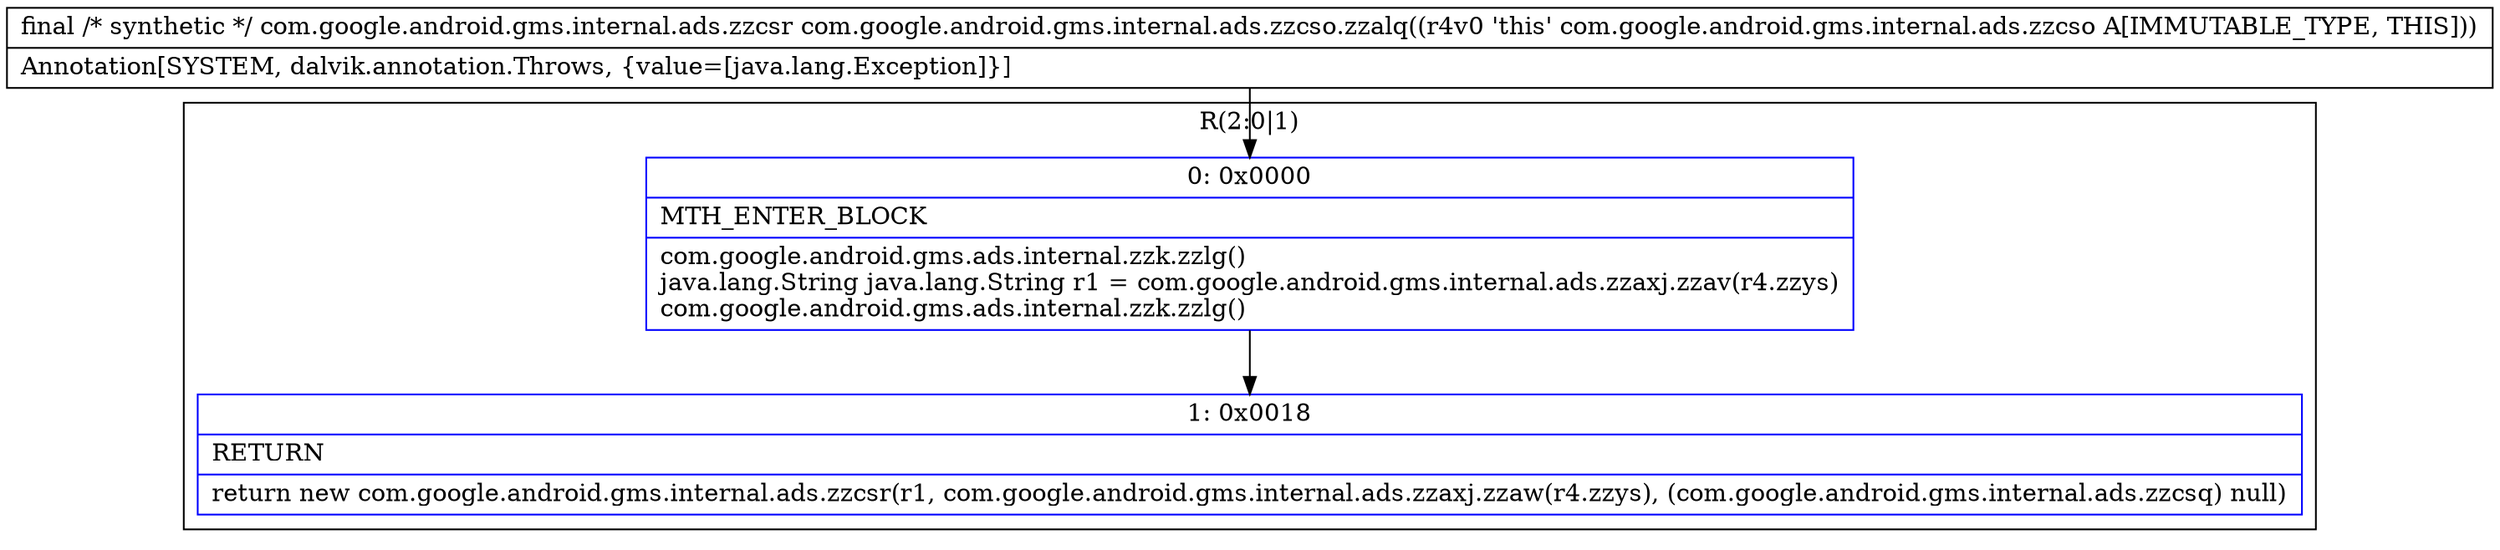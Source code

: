 digraph "CFG forcom.google.android.gms.internal.ads.zzcso.zzalq()Lcom\/google\/android\/gms\/internal\/ads\/zzcsr;" {
subgraph cluster_Region_864676538 {
label = "R(2:0|1)";
node [shape=record,color=blue];
Node_0 [shape=record,label="{0\:\ 0x0000|MTH_ENTER_BLOCK\l|com.google.android.gms.ads.internal.zzk.zzlg()\ljava.lang.String java.lang.String r1 = com.google.android.gms.internal.ads.zzaxj.zzav(r4.zzys)\lcom.google.android.gms.ads.internal.zzk.zzlg()\l}"];
Node_1 [shape=record,label="{1\:\ 0x0018|RETURN\l|return new com.google.android.gms.internal.ads.zzcsr(r1, com.google.android.gms.internal.ads.zzaxj.zzaw(r4.zzys), (com.google.android.gms.internal.ads.zzcsq) null)\l}"];
}
MethodNode[shape=record,label="{final \/* synthetic *\/ com.google.android.gms.internal.ads.zzcsr com.google.android.gms.internal.ads.zzcso.zzalq((r4v0 'this' com.google.android.gms.internal.ads.zzcso A[IMMUTABLE_TYPE, THIS]))  | Annotation[SYSTEM, dalvik.annotation.Throws, \{value=[java.lang.Exception]\}]\l}"];
MethodNode -> Node_0;
Node_0 -> Node_1;
}

